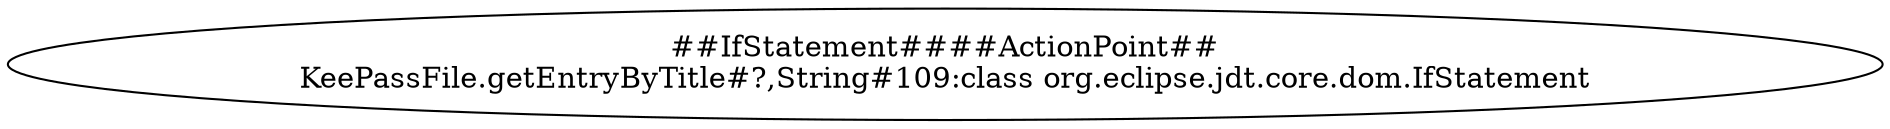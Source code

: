 digraph "Pattern" {
0 [label="##IfStatement####ActionPoint##\nKeePassFile.getEntryByTitle#?,String#109:class org.eclipse.jdt.core.dom.IfStatement" shape=ellipse]
}